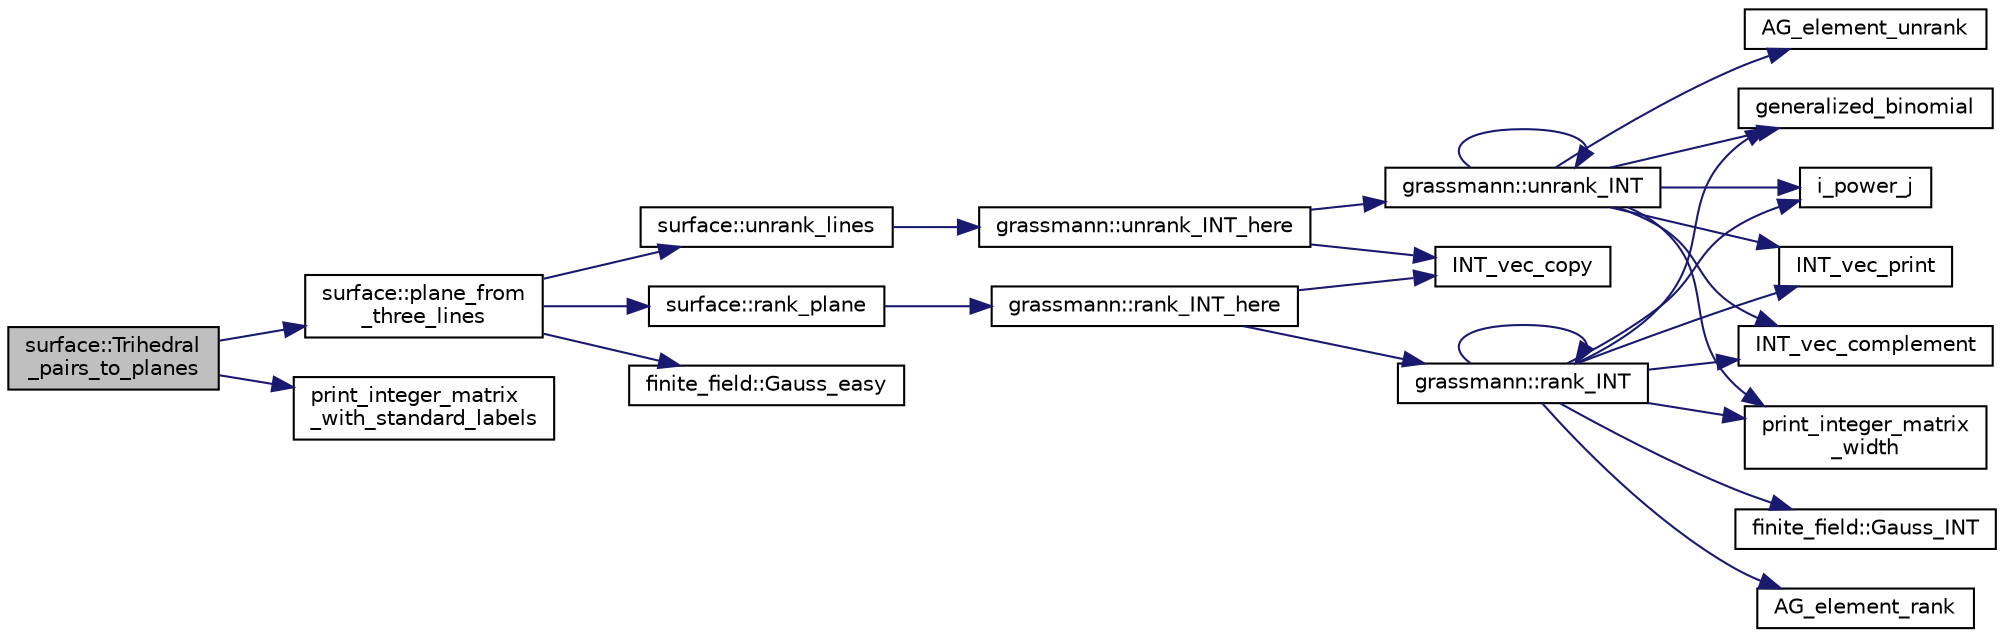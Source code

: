 digraph "surface::Trihedral_pairs_to_planes"
{
  edge [fontname="Helvetica",fontsize="10",labelfontname="Helvetica",labelfontsize="10"];
  node [fontname="Helvetica",fontsize="10",shape=record];
  rankdir="LR";
  Node5342 [label="surface::Trihedral\l_pairs_to_planes",height=0.2,width=0.4,color="black", fillcolor="grey75", style="filled", fontcolor="black"];
  Node5342 -> Node5343 [color="midnightblue",fontsize="10",style="solid",fontname="Helvetica"];
  Node5343 [label="surface::plane_from\l_three_lines",height=0.2,width=0.4,color="black", fillcolor="white", style="filled",URL="$d5/d88/classsurface.html#a64422316672eff36c60020cb6b5b0642"];
  Node5343 -> Node5344 [color="midnightblue",fontsize="10",style="solid",fontname="Helvetica"];
  Node5344 [label="surface::unrank_lines",height=0.2,width=0.4,color="black", fillcolor="white", style="filled",URL="$d5/d88/classsurface.html#abd11ba9db0eefe9502870877dab699c6"];
  Node5344 -> Node5345 [color="midnightblue",fontsize="10",style="solid",fontname="Helvetica"];
  Node5345 [label="grassmann::unrank_INT_here",height=0.2,width=0.4,color="black", fillcolor="white", style="filled",URL="$df/d02/classgrassmann.html#aa51bb30ed0feb7ad87d500b76e0b3cbe"];
  Node5345 -> Node5346 [color="midnightblue",fontsize="10",style="solid",fontname="Helvetica"];
  Node5346 [label="grassmann::unrank_INT",height=0.2,width=0.4,color="black", fillcolor="white", style="filled",URL="$df/d02/classgrassmann.html#a32079405b95a6da2ba1420567d762d64"];
  Node5346 -> Node5347 [color="midnightblue",fontsize="10",style="solid",fontname="Helvetica"];
  Node5347 [label="generalized_binomial",height=0.2,width=0.4,color="black", fillcolor="white", style="filled",URL="$d2/d7c/combinatorics_8_c.html#a24762dc22e45175d18ec1ec1d2556ae8"];
  Node5346 -> Node5348 [color="midnightblue",fontsize="10",style="solid",fontname="Helvetica"];
  Node5348 [label="i_power_j",height=0.2,width=0.4,color="black", fillcolor="white", style="filled",URL="$de/dc5/algebra__and__number__theory_8h.html#a39b321523e8957d701618bb5cac542b5"];
  Node5346 -> Node5349 [color="midnightblue",fontsize="10",style="solid",fontname="Helvetica"];
  Node5349 [label="AG_element_unrank",height=0.2,width=0.4,color="black", fillcolor="white", style="filled",URL="$d4/d67/geometry_8h.html#a4a33b86c87b2879b97cfa1327abe2885"];
  Node5346 -> Node5350 [color="midnightblue",fontsize="10",style="solid",fontname="Helvetica"];
  Node5350 [label="INT_vec_print",height=0.2,width=0.4,color="black", fillcolor="white", style="filled",URL="$df/dbf/sajeeb_8_c.html#a79a5901af0b47dd0d694109543c027fe"];
  Node5346 -> Node5346 [color="midnightblue",fontsize="10",style="solid",fontname="Helvetica"];
  Node5346 -> Node5351 [color="midnightblue",fontsize="10",style="solid",fontname="Helvetica"];
  Node5351 [label="INT_vec_complement",height=0.2,width=0.4,color="black", fillcolor="white", style="filled",URL="$d5/db4/io__and__os_8h.html#a2a0a724647575fcd3090c763985eb81a"];
  Node5346 -> Node5352 [color="midnightblue",fontsize="10",style="solid",fontname="Helvetica"];
  Node5352 [label="print_integer_matrix\l_width",height=0.2,width=0.4,color="black", fillcolor="white", style="filled",URL="$d5/db4/io__and__os_8h.html#aa78f3e73fc2179251bd15adbcc31573f"];
  Node5345 -> Node5353 [color="midnightblue",fontsize="10",style="solid",fontname="Helvetica"];
  Node5353 [label="INT_vec_copy",height=0.2,width=0.4,color="black", fillcolor="white", style="filled",URL="$df/dbf/sajeeb_8_c.html#ac2d875e27e009af6ec04d17254d11075"];
  Node5343 -> Node5354 [color="midnightblue",fontsize="10",style="solid",fontname="Helvetica"];
  Node5354 [label="finite_field::Gauss_easy",height=0.2,width=0.4,color="black", fillcolor="white", style="filled",URL="$df/d5a/classfinite__field.html#a32761bf6c4a41f24b7193352127db8e7"];
  Node5343 -> Node5355 [color="midnightblue",fontsize="10",style="solid",fontname="Helvetica"];
  Node5355 [label="surface::rank_plane",height=0.2,width=0.4,color="black", fillcolor="white", style="filled",URL="$d5/d88/classsurface.html#abb51d291297b29510b2a780b1ffc6cce"];
  Node5355 -> Node5356 [color="midnightblue",fontsize="10",style="solid",fontname="Helvetica"];
  Node5356 [label="grassmann::rank_INT_here",height=0.2,width=0.4,color="black", fillcolor="white", style="filled",URL="$df/d02/classgrassmann.html#aaeab144aec85ec523f5a4d614a86d8d7"];
  Node5356 -> Node5353 [color="midnightblue",fontsize="10",style="solid",fontname="Helvetica"];
  Node5356 -> Node5357 [color="midnightblue",fontsize="10",style="solid",fontname="Helvetica"];
  Node5357 [label="grassmann::rank_INT",height=0.2,width=0.4,color="black", fillcolor="white", style="filled",URL="$df/d02/classgrassmann.html#a1fa95ce7ecebd48b04c7a0dc75491184"];
  Node5357 -> Node5352 [color="midnightblue",fontsize="10",style="solid",fontname="Helvetica"];
  Node5357 -> Node5358 [color="midnightblue",fontsize="10",style="solid",fontname="Helvetica"];
  Node5358 [label="finite_field::Gauss_INT",height=0.2,width=0.4,color="black", fillcolor="white", style="filled",URL="$df/d5a/classfinite__field.html#adb676d2e80341b53751326e3a58beb11"];
  Node5357 -> Node5350 [color="midnightblue",fontsize="10",style="solid",fontname="Helvetica"];
  Node5357 -> Node5351 [color="midnightblue",fontsize="10",style="solid",fontname="Helvetica"];
  Node5357 -> Node5348 [color="midnightblue",fontsize="10",style="solid",fontname="Helvetica"];
  Node5357 -> Node5347 [color="midnightblue",fontsize="10",style="solid",fontname="Helvetica"];
  Node5357 -> Node5357 [color="midnightblue",fontsize="10",style="solid",fontname="Helvetica"];
  Node5357 -> Node5359 [color="midnightblue",fontsize="10",style="solid",fontname="Helvetica"];
  Node5359 [label="AG_element_rank",height=0.2,width=0.4,color="black", fillcolor="white", style="filled",URL="$d4/d67/geometry_8h.html#ab2ac908d07dd8038fd996e26bdc75c17"];
  Node5342 -> Node5360 [color="midnightblue",fontsize="10",style="solid",fontname="Helvetica"];
  Node5360 [label="print_integer_matrix\l_with_standard_labels",height=0.2,width=0.4,color="black", fillcolor="white", style="filled",URL="$d5/db4/io__and__os_8h.html#ad39c343d865ff89a5aad3c689280ad09"];
}
